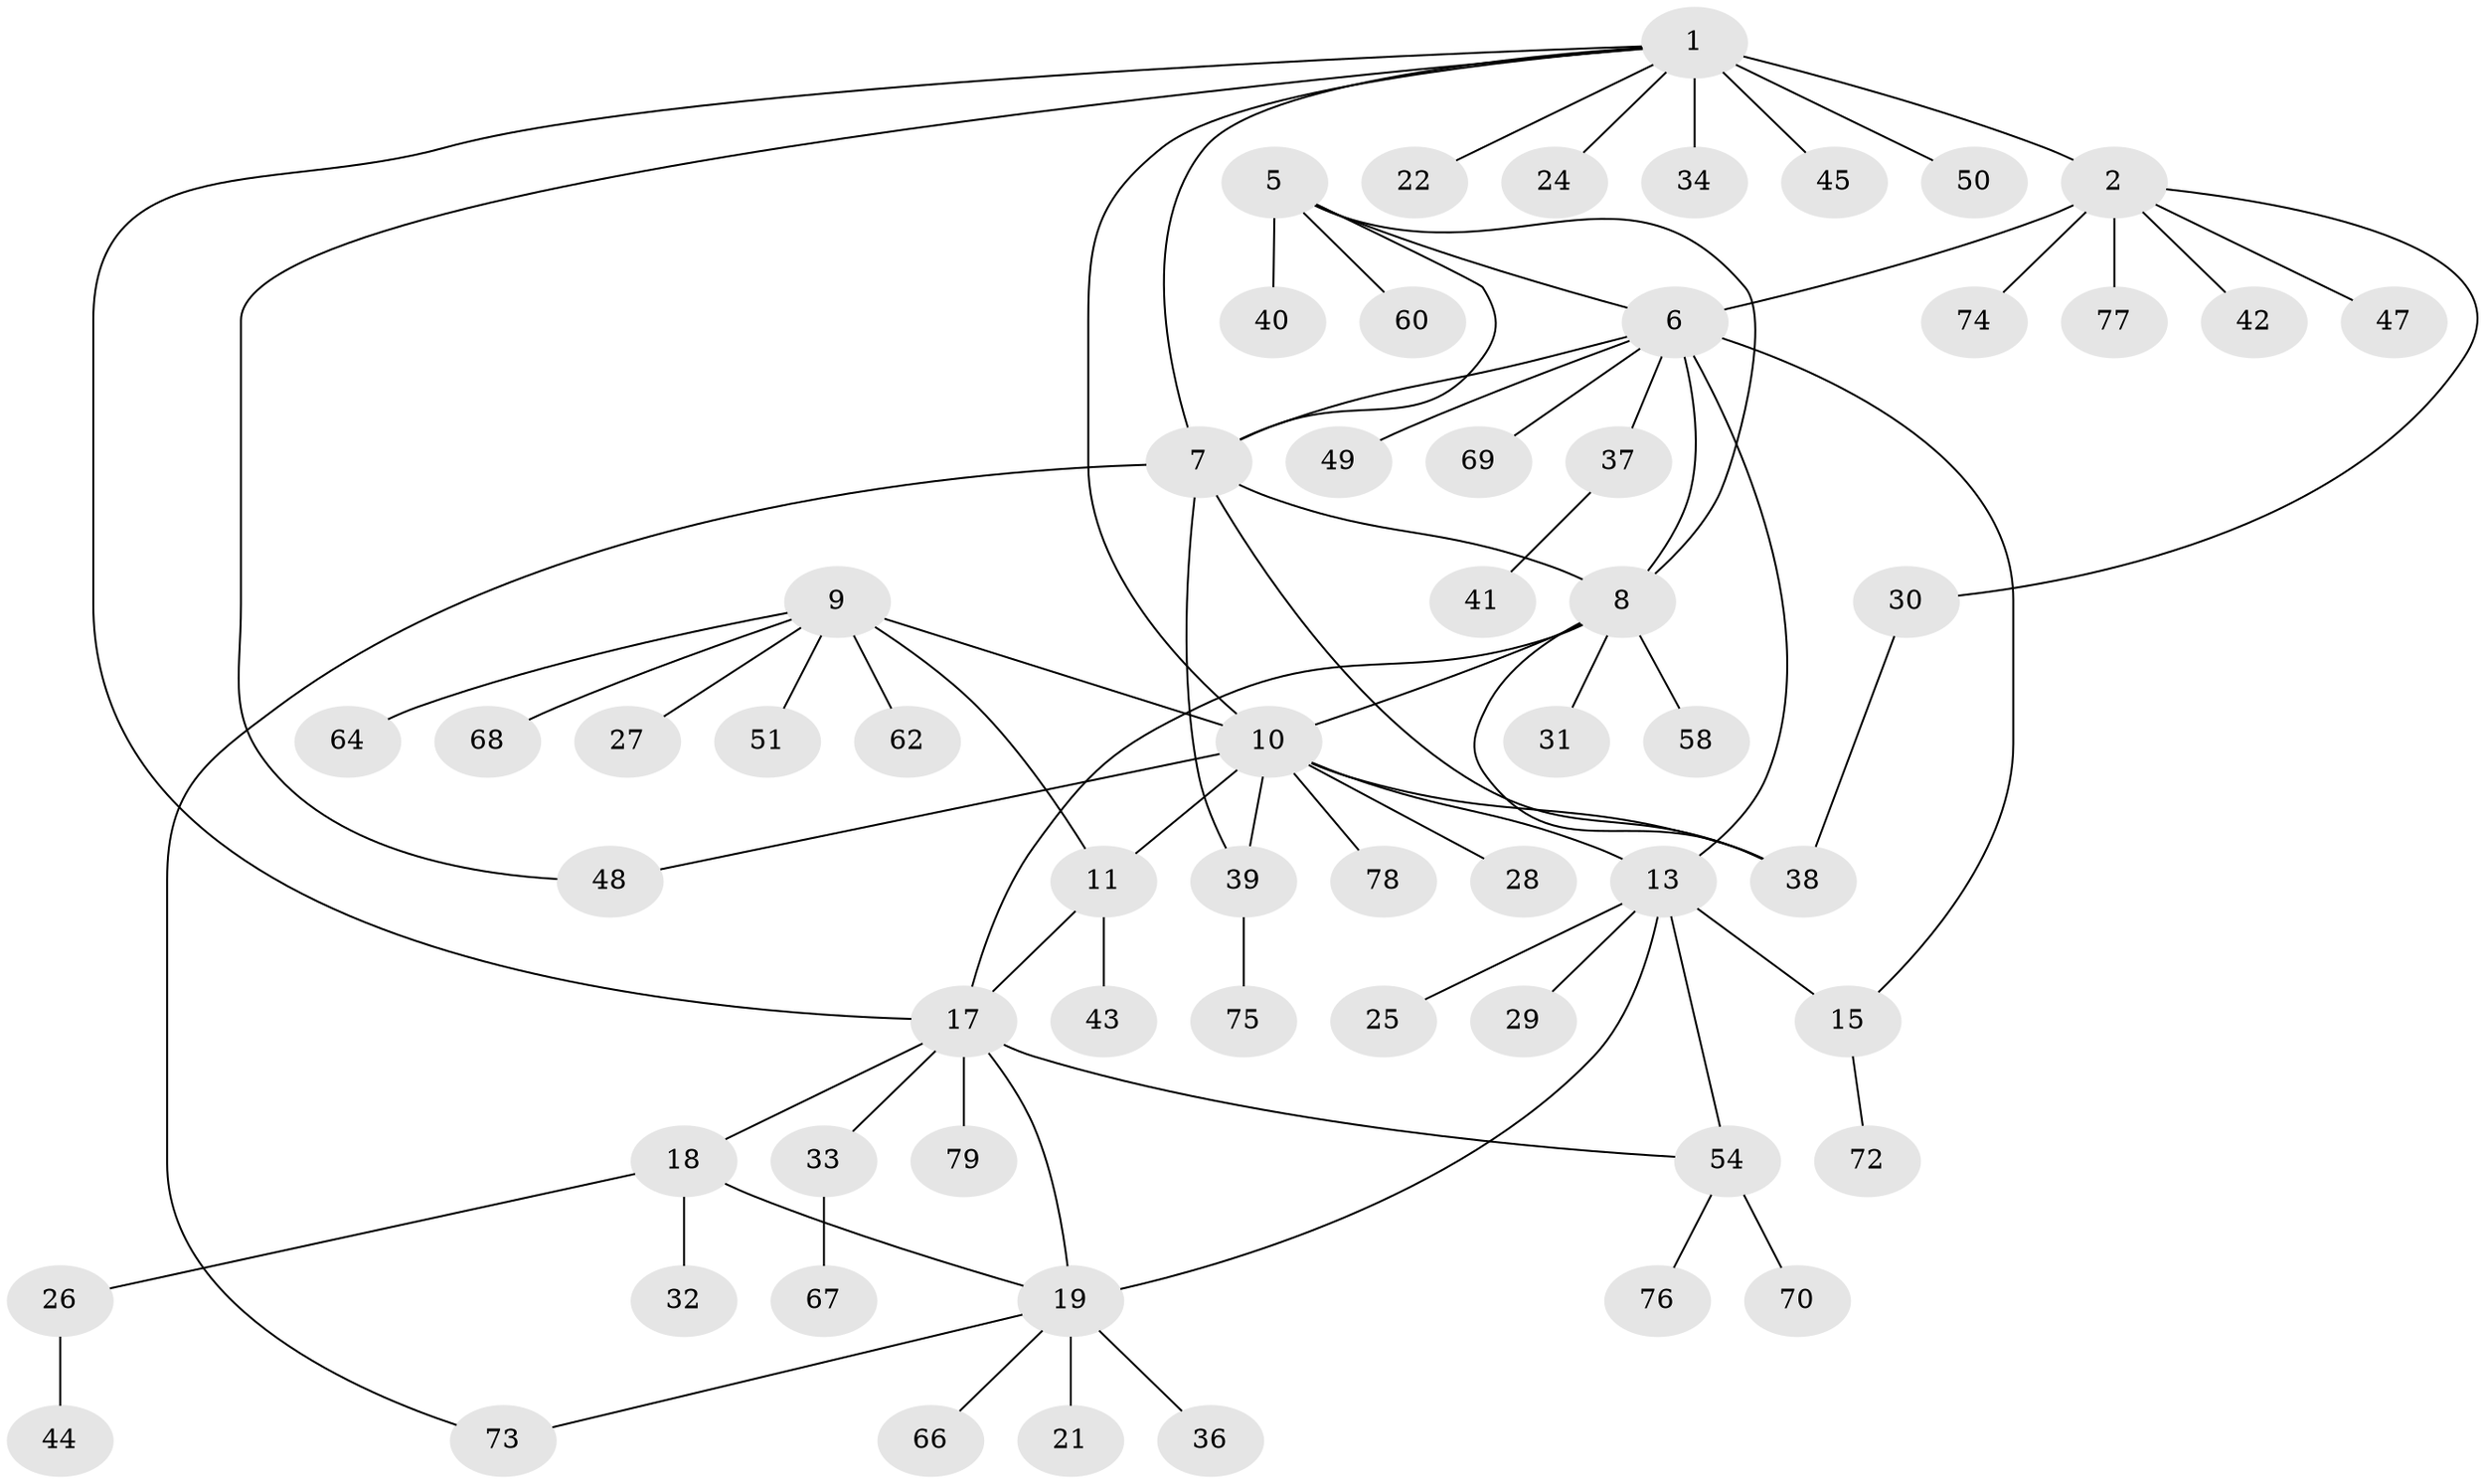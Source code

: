 // original degree distribution, {8: 0.0375, 5: 0.05, 7: 0.0375, 6: 0.0625, 9: 0.0375, 4: 0.0625, 1: 0.5375, 2: 0.1625, 3: 0.0125}
// Generated by graph-tools (version 1.1) at 2025/42/03/06/25 10:42:14]
// undirected, 60 vertices, 78 edges
graph export_dot {
graph [start="1"]
  node [color=gray90,style=filled];
  1 [super="+3"];
  2 [super="+4"];
  5;
  6 [super="+16"];
  7 [super="+52"];
  8 [super="+23"];
  9 [super="+71"];
  10 [super="+12"];
  11 [super="+80"];
  13 [super="+14"];
  15 [super="+35"];
  17 [super="+20"];
  18 [super="+46"];
  19 [super="+57"];
  21;
  22;
  24;
  25;
  26;
  27;
  28 [super="+53"];
  29 [super="+61"];
  30;
  31;
  32;
  33 [super="+56"];
  34;
  36;
  37;
  38 [super="+55"];
  39 [super="+65"];
  40;
  41;
  42;
  43;
  44;
  45;
  47;
  48;
  49 [super="+59"];
  50;
  51;
  54 [super="+63"];
  58;
  60;
  62;
  64;
  66;
  67;
  68;
  69;
  70;
  72;
  73;
  74;
  75;
  76;
  77;
  78;
  79;
  1 -- 2 [weight=4];
  1 -- 7;
  1 -- 22;
  1 -- 34;
  1 -- 48;
  1 -- 50;
  1 -- 24;
  1 -- 10;
  1 -- 45;
  1 -- 17;
  2 -- 42;
  2 -- 77;
  2 -- 6;
  2 -- 74;
  2 -- 30;
  2 -- 47;
  5 -- 6;
  5 -- 7;
  5 -- 8;
  5 -- 40;
  5 -- 60;
  6 -- 7;
  6 -- 8;
  6 -- 49;
  6 -- 69;
  6 -- 37;
  6 -- 13 [weight=2];
  6 -- 15;
  7 -- 8;
  7 -- 39;
  7 -- 73;
  7 -- 38;
  8 -- 10;
  8 -- 31;
  8 -- 38;
  8 -- 58;
  8 -- 17;
  9 -- 10 [weight=2];
  9 -- 11;
  9 -- 27;
  9 -- 51;
  9 -- 62;
  9 -- 64;
  9 -- 68;
  10 -- 11 [weight=2];
  10 -- 38;
  10 -- 39;
  10 -- 13;
  10 -- 78;
  10 -- 48;
  10 -- 28;
  11 -- 17;
  11 -- 43;
  13 -- 15 [weight=2];
  13 -- 25;
  13 -- 54;
  13 -- 29;
  13 -- 19;
  15 -- 72;
  17 -- 18 [weight=2];
  17 -- 19 [weight=2];
  17 -- 33;
  17 -- 79;
  17 -- 54;
  18 -- 19;
  18 -- 26;
  18 -- 32;
  19 -- 21;
  19 -- 36;
  19 -- 66;
  19 -- 73;
  26 -- 44;
  30 -- 38;
  33 -- 67;
  37 -- 41;
  39 -- 75;
  54 -- 70;
  54 -- 76;
}
